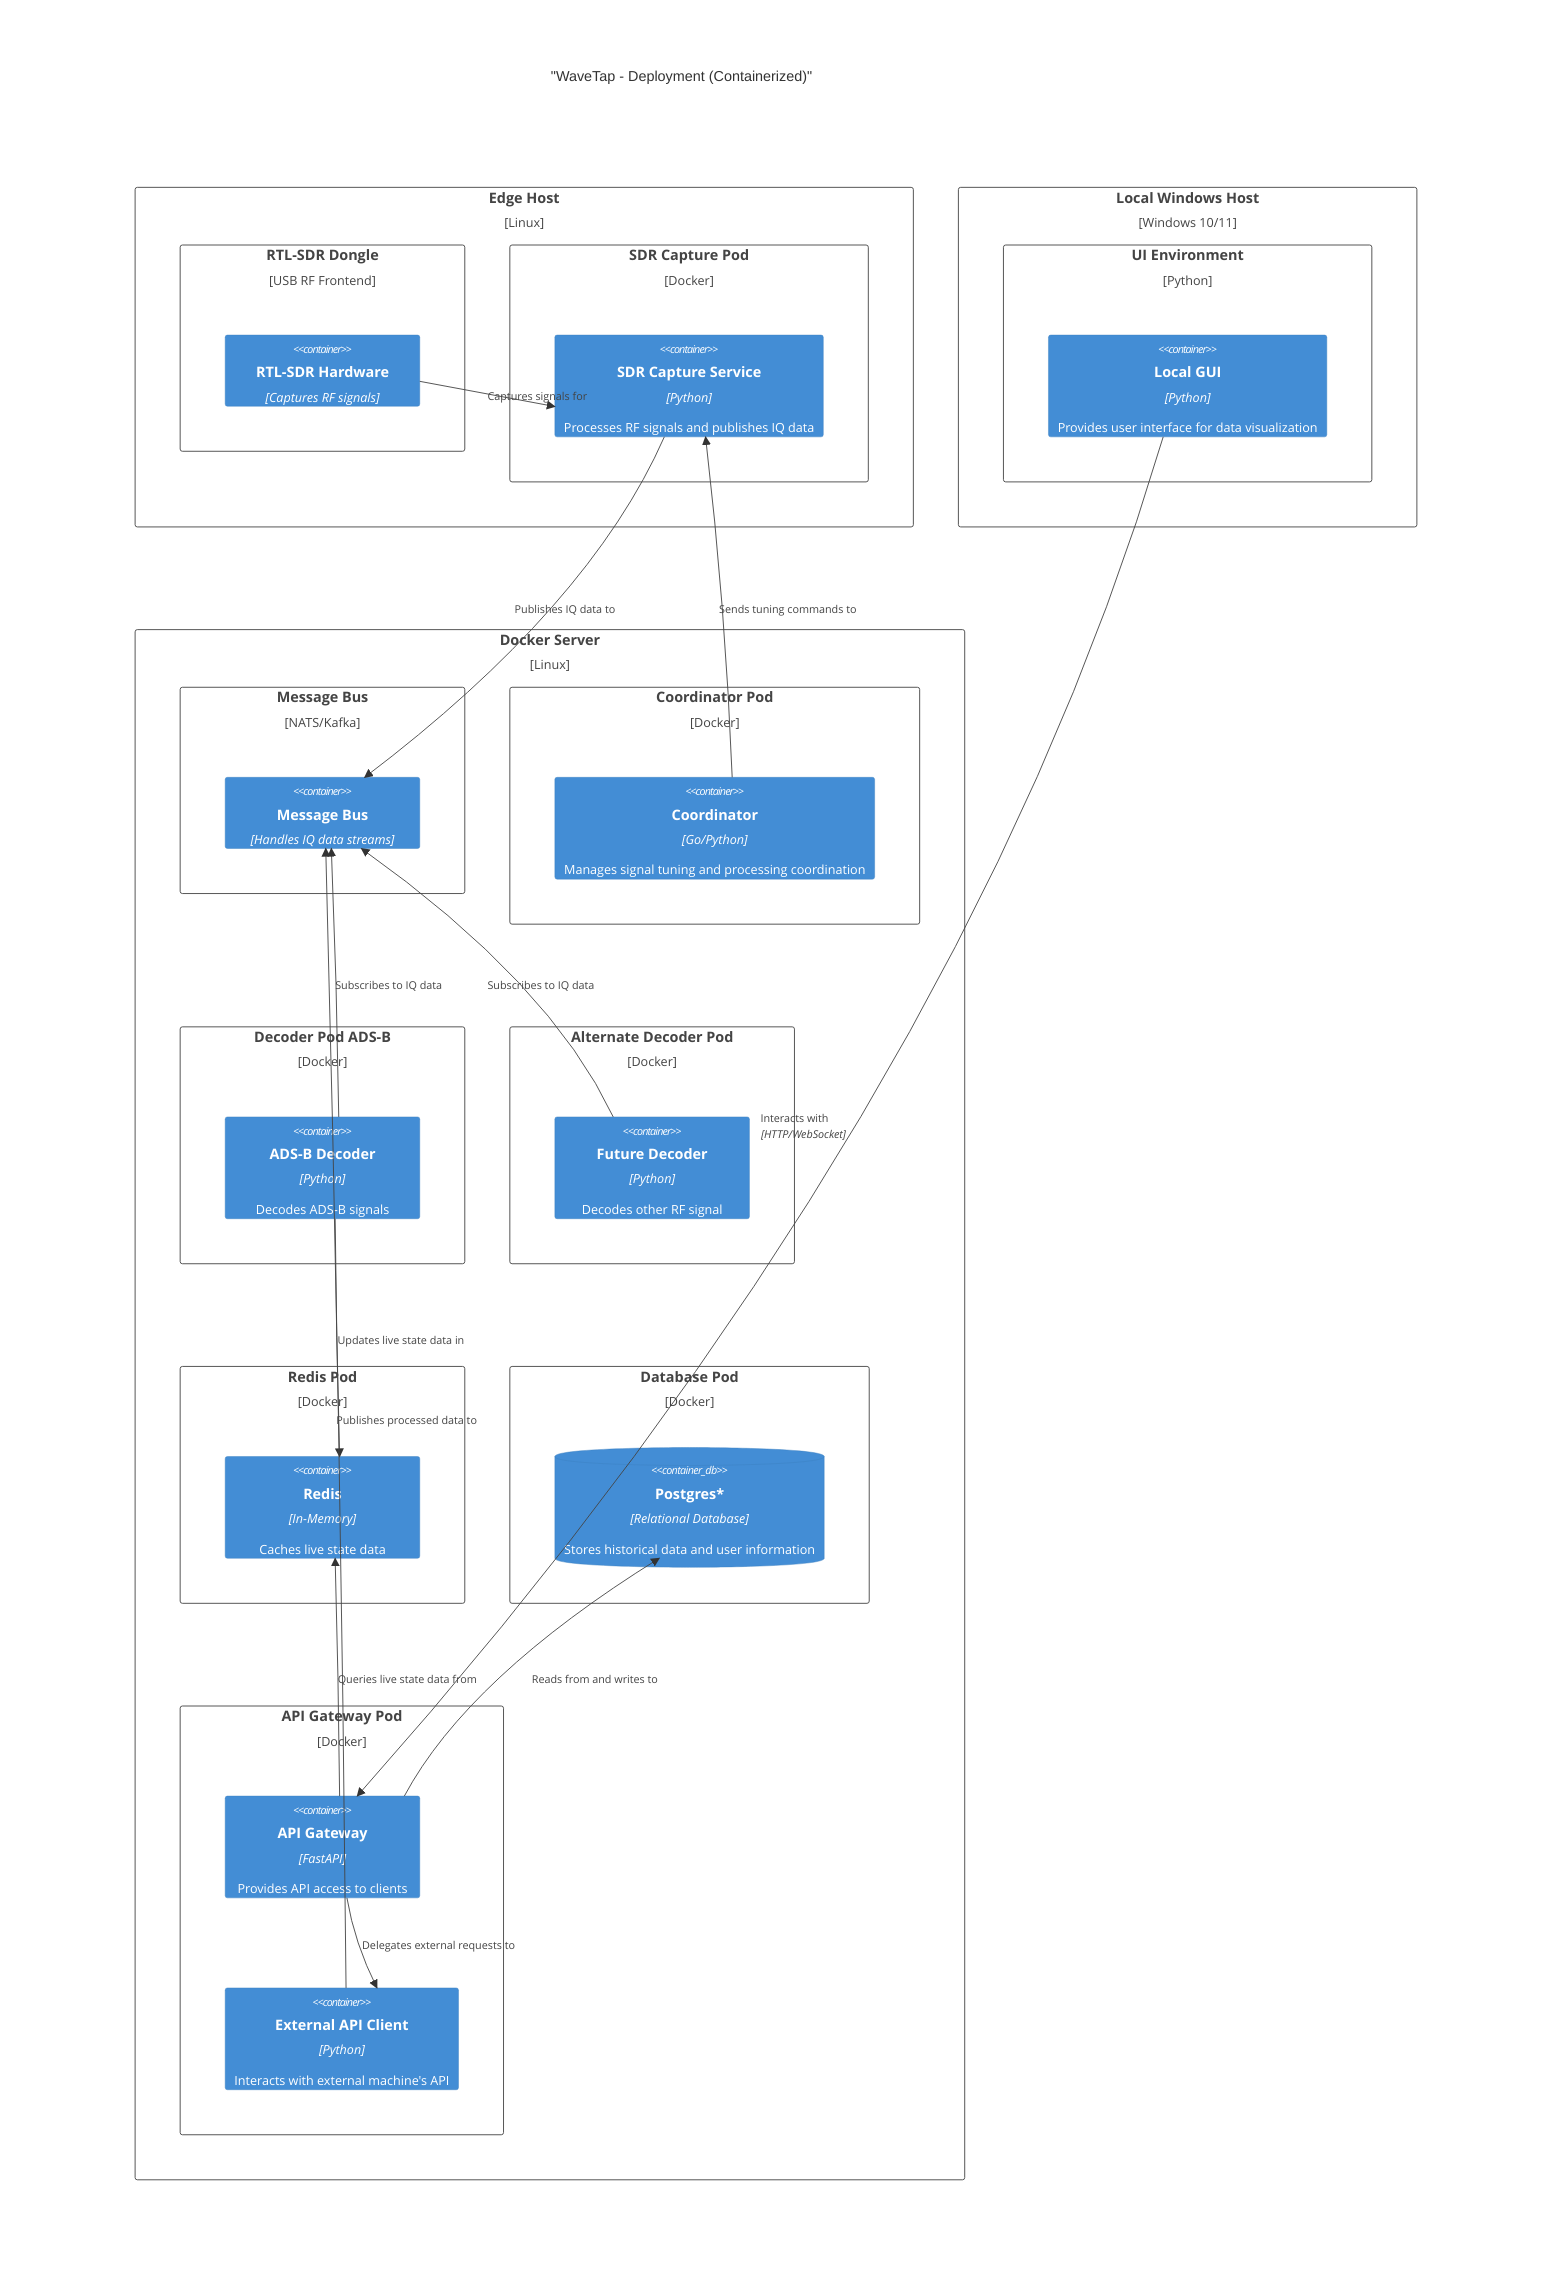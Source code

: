 C4Deployment
title "WaveTap - Deployment (Containerized)"

Deployment_Node(edge, "Edge Host", "Linux") {
    Node(rtlsdr_usb, "RTL-SDR Dongle", "USB RF Frontend") {
        Container(rtlsdr, "RTL-SDR Hardware", "Captures RF signals")
    }
    Node(cap_pod, "SDR Capture Pod", "Docker") {
        Container(sdr_cap, "SDR Capture Service", "Python", "Processes RF signals and publishes IQ data")
    }
}

Deployment_Node(local, "Local Windows Host", "Windows 10/11") {
    Node(ui_dev, "UI Environment", "Python") {
        Container(ui, "Local GUI", "Python", "Provides user interface for data visualization")
    }
}

Deployment_Node(standalone, "Docker Server", "Linux") {
    Node(msg, "Message Bus", "NATS/Kafka") {
        Container(msg_bus, "Message Bus", "Handles IQ data streams")
    }
    Node(coord_pod, "Coordinator Pod", "Docker") {
        Container(coord, "Coordinator", "Go/Python", "Manages signal tuning and processing coordination")
    }
    Node(dec_pod1, "Decoder Pod ADS-B", "Docker") {
        Container(dec_adsb, "ADS-B Decoder", "Python", "Decodes ADS-B signals")
    }
    Node(dec_pod2, "Alternate Decoder Pod", "Docker") {
        Container(dec_fm, "Future Decoder", "Python", "Decodes other RF signal")
    }
    Node(cache_pod, "Redis Pod", "Docker") {
        Container(cache, "Redis", "In-Memory", "Caches live state data")
    }
    Node(db_pod, "Database Pod", "Docker") {
        ContainerDb(db, "Postgres*", "Relational Database", "Stores historical data and user information")
    }
    Node(api_pod, "API Gateway Pod", "Docker") {
        Container(api, "API Gateway", "FastAPI", "Provides API access to clients")
        Container(ext_api, "External API Client", "Python", "Interacts with external machine's API")
    }
}


Rel(rtlsdr, sdr_cap, "Captures signals for")
Rel(sdr_cap, msg_bus, "Publishes IQ data to")
Rel(dec_adsb, msg_bus, "Subscribes to IQ data")
Rel(dec_fm, msg_bus, "Subscribes to IQ data")
Rel(coord, sdr_cap, "Sends tuning commands to")
Rel(dec_adsb, cache, "Updates live state data in")
Rel(api, cache, "Queries live state data from")
Rel(api, db, "Reads from and writes to")
Rel(ui, api, "Interacts with", "HTTP/WebSocket")
Rel(api, ext_api, "Delegates external requests to")
Rel(ext_api, msg_bus, "Publishes processed data to")